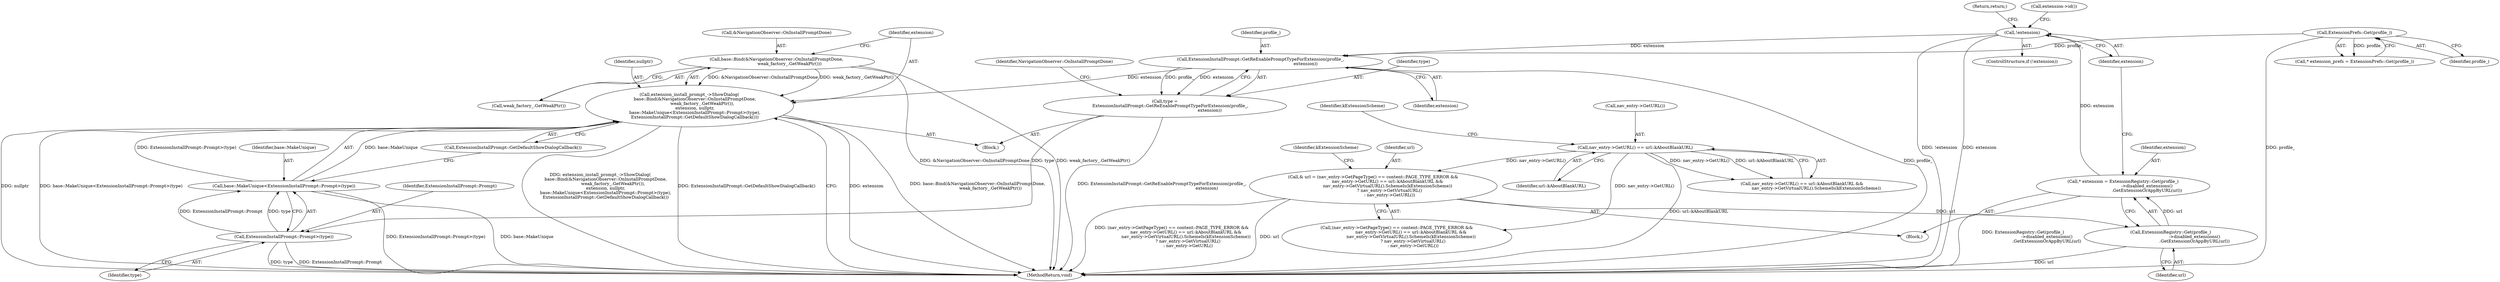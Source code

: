 digraph "1_Chrome_56a84aa67bb071a33a48ac1481b555c48e0a9a59@pointer" {
"1000180" [label="(Call,extension_install_prompt_->ShowDialog(\n        base::Bind(&NavigationObserver::OnInstallPromptDone,\n                   weak_factory_.GetWeakPtr()),\n        extension, nullptr,\n        base::MakeUnique<ExtensionInstallPrompt::Prompt>(type),\n        ExtensionInstallPrompt::GetDefaultShowDialogCallback()))"];
"1000181" [label="(Call,base::Bind(&NavigationObserver::OnInstallPromptDone,\n                   weak_factory_.GetWeakPtr()))"];
"1000177" [label="(Call,ExtensionInstallPrompt::GetReEnablePromptTypeForExtension(profile_,\n                                                                  extension))"];
"1000159" [label="(Call,ExtensionPrefs::Get(profile_))"];
"1000142" [label="(Call,!extension)"];
"1000137" [label="(Call,* extension = ExtensionRegistry::Get(profile_)\n                                   ->disabled_extensions()\n                                   .GetExtensionOrAppByURL(url))"];
"1000139" [label="(Call,ExtensionRegistry::Get(profile_)\n                                   ->disabled_extensions()\n                                   .GetExtensionOrAppByURL(url))"];
"1000116" [label="(Call,& url = (nav_entry->GetPageType() == content::PAGE_TYPE_ERROR &&\n                     nav_entry->GetURL() == url::kAboutBlankURL &&\n                     nav_entry->GetVirtualURL().SchemeIs(kExtensionScheme))\n                        ? nav_entry->GetVirtualURL()\n                        : nav_entry->GetURL())"];
"1000124" [label="(Call,nav_entry->GetURL() == url::kAboutBlankURL)"];
"1000187" [label="(Call,base::MakeUnique<ExtensionInstallPrompt::Prompt>(type))"];
"1000189" [label="(Call,ExtensionInstallPrompt::Prompt>(type))"];
"1000175" [label="(Call,type =\n        ExtensionInstallPrompt::GetReEnablePromptTypeForExtension(profile_,\n                                                                  extension))"];
"1000116" [label="(Call,& url = (nav_entry->GetPageType() == content::PAGE_TYPE_ERROR &&\n                     nav_entry->GetURL() == url::kAboutBlankURL &&\n                     nav_entry->GetVirtualURL().SchemeIs(kExtensionScheme))\n                        ? nav_entry->GetVirtualURL()\n                        : nav_entry->GetURL())"];
"1000189" [label="(Call,ExtensionInstallPrompt::Prompt>(type))"];
"1000184" [label="(Call,weak_factory_.GetWeakPtr())"];
"1000142" [label="(Call,!extension)"];
"1000117" [label="(Identifier,url)"];
"1000125" [label="(Call,nav_entry->GetURL())"];
"1000102" [label="(Block,)"];
"1000138" [label="(Identifier,extension)"];
"1000182" [label="(Call,&NavigationObserver::OnInstallPromptDone)"];
"1000179" [label="(Identifier,extension)"];
"1000157" [label="(Call,* extension_prefs = ExtensionPrefs::Get(profile_))"];
"1000180" [label="(Call,extension_install_prompt_->ShowDialog(\n        base::Bind(&NavigationObserver::OnInstallPromptDone,\n                   weak_factory_.GetWeakPtr()),\n        extension, nullptr,\n        base::MakeUnique<ExtensionInstallPrompt::Prompt>(type),\n        ExtensionInstallPrompt::GetDefaultShowDialogCallback()))"];
"1000144" [label="(Return,return;)"];
"1000124" [label="(Call,nav_entry->GetURL() == url::kAboutBlankURL)"];
"1000178" [label="(Identifier,profile_)"];
"1000141" [label="(ControlStructure,if (!extension))"];
"1000118" [label="(Call,(nav_entry->GetPageType() == content::PAGE_TYPE_ERROR &&\n                     nav_entry->GetURL() == url::kAboutBlankURL &&\n                     nav_entry->GetVirtualURL().SchemeIs(kExtensionScheme))\n                        ? nav_entry->GetVirtualURL()\n                        : nav_entry->GetURL())"];
"1000193" [label="(MethodReturn,void)"];
"1000191" [label="(Identifier,type)"];
"1000123" [label="(Call,nav_entry->GetURL() == url::kAboutBlankURL &&\n                     nav_entry->GetVirtualURL().SchemeIs(kExtensionScheme))"];
"1000190" [label="(Identifier,ExtensionInstallPrompt::Prompt)"];
"1000186" [label="(Identifier,nullptr)"];
"1000137" [label="(Call,* extension = ExtensionRegistry::Get(profile_)\n                                   ->disabled_extensions()\n                                   .GetExtensionOrAppByURL(url))"];
"1000176" [label="(Identifier,type)"];
"1000187" [label="(Call,base::MakeUnique<ExtensionInstallPrompt::Prompt>(type))"];
"1000150" [label="(Call,extension->id())"];
"1000159" [label="(Call,ExtensionPrefs::Get(profile_))"];
"1000128" [label="(Identifier,kExtensionScheme)"];
"1000175" [label="(Call,type =\n        ExtensionInstallPrompt::GetReEnablePromptTypeForExtension(profile_,\n                                                                  extension))"];
"1000192" [label="(Call,ExtensionInstallPrompt::GetDefaultShowDialogCallback())"];
"1000183" [label="(Identifier,NavigationObserver::OnInstallPromptDone)"];
"1000185" [label="(Identifier,extension)"];
"1000181" [label="(Call,base::Bind(&NavigationObserver::OnInstallPromptDone,\n                   weak_factory_.GetWeakPtr()))"];
"1000134" [label="(Identifier,kExtensionScheme)"];
"1000177" [label="(Call,ExtensionInstallPrompt::GetReEnablePromptTypeForExtension(profile_,\n                                                                  extension))"];
"1000139" [label="(Call,ExtensionRegistry::Get(profile_)\n                                   ->disabled_extensions()\n                                   .GetExtensionOrAppByURL(url))"];
"1000164" [label="(Block,)"];
"1000160" [label="(Identifier,profile_)"];
"1000143" [label="(Identifier,extension)"];
"1000126" [label="(Identifier,url::kAboutBlankURL)"];
"1000140" [label="(Identifier,url)"];
"1000188" [label="(Identifier,base::MakeUnique)"];
"1000180" -> "1000164"  [label="AST: "];
"1000180" -> "1000192"  [label="CFG: "];
"1000181" -> "1000180"  [label="AST: "];
"1000185" -> "1000180"  [label="AST: "];
"1000186" -> "1000180"  [label="AST: "];
"1000187" -> "1000180"  [label="AST: "];
"1000192" -> "1000180"  [label="AST: "];
"1000193" -> "1000180"  [label="CFG: "];
"1000180" -> "1000193"  [label="DDG: extension"];
"1000180" -> "1000193"  [label="DDG: base::Bind(&NavigationObserver::OnInstallPromptDone,\n                   weak_factory_.GetWeakPtr())"];
"1000180" -> "1000193"  [label="DDG: nullptr"];
"1000180" -> "1000193"  [label="DDG: base::MakeUnique<ExtensionInstallPrompt::Prompt>(type)"];
"1000180" -> "1000193"  [label="DDG: extension_install_prompt_->ShowDialog(\n        base::Bind(&NavigationObserver::OnInstallPromptDone,\n                   weak_factory_.GetWeakPtr()),\n        extension, nullptr,\n        base::MakeUnique<ExtensionInstallPrompt::Prompt>(type),\n        ExtensionInstallPrompt::GetDefaultShowDialogCallback())"];
"1000180" -> "1000193"  [label="DDG: ExtensionInstallPrompt::GetDefaultShowDialogCallback()"];
"1000181" -> "1000180"  [label="DDG: &NavigationObserver::OnInstallPromptDone"];
"1000181" -> "1000180"  [label="DDG: weak_factory_.GetWeakPtr()"];
"1000177" -> "1000180"  [label="DDG: extension"];
"1000187" -> "1000180"  [label="DDG: base::MakeUnique"];
"1000187" -> "1000180"  [label="DDG: ExtensionInstallPrompt::Prompt>(type)"];
"1000181" -> "1000184"  [label="CFG: "];
"1000182" -> "1000181"  [label="AST: "];
"1000184" -> "1000181"  [label="AST: "];
"1000185" -> "1000181"  [label="CFG: "];
"1000181" -> "1000193"  [label="DDG: &NavigationObserver::OnInstallPromptDone"];
"1000181" -> "1000193"  [label="DDG: weak_factory_.GetWeakPtr()"];
"1000177" -> "1000175"  [label="AST: "];
"1000177" -> "1000179"  [label="CFG: "];
"1000178" -> "1000177"  [label="AST: "];
"1000179" -> "1000177"  [label="AST: "];
"1000175" -> "1000177"  [label="CFG: "];
"1000177" -> "1000193"  [label="DDG: profile_"];
"1000177" -> "1000175"  [label="DDG: profile_"];
"1000177" -> "1000175"  [label="DDG: extension"];
"1000159" -> "1000177"  [label="DDG: profile_"];
"1000142" -> "1000177"  [label="DDG: extension"];
"1000159" -> "1000157"  [label="AST: "];
"1000159" -> "1000160"  [label="CFG: "];
"1000160" -> "1000159"  [label="AST: "];
"1000157" -> "1000159"  [label="CFG: "];
"1000159" -> "1000193"  [label="DDG: profile_"];
"1000159" -> "1000157"  [label="DDG: profile_"];
"1000142" -> "1000141"  [label="AST: "];
"1000142" -> "1000143"  [label="CFG: "];
"1000143" -> "1000142"  [label="AST: "];
"1000144" -> "1000142"  [label="CFG: "];
"1000150" -> "1000142"  [label="CFG: "];
"1000142" -> "1000193"  [label="DDG: !extension"];
"1000142" -> "1000193"  [label="DDG: extension"];
"1000137" -> "1000142"  [label="DDG: extension"];
"1000137" -> "1000102"  [label="AST: "];
"1000137" -> "1000139"  [label="CFG: "];
"1000138" -> "1000137"  [label="AST: "];
"1000139" -> "1000137"  [label="AST: "];
"1000143" -> "1000137"  [label="CFG: "];
"1000137" -> "1000193"  [label="DDG: ExtensionRegistry::Get(profile_)\n                                   ->disabled_extensions()\n                                   .GetExtensionOrAppByURL(url)"];
"1000139" -> "1000137"  [label="DDG: url"];
"1000139" -> "1000140"  [label="CFG: "];
"1000140" -> "1000139"  [label="AST: "];
"1000139" -> "1000193"  [label="DDG: url"];
"1000116" -> "1000139"  [label="DDG: url"];
"1000116" -> "1000102"  [label="AST: "];
"1000116" -> "1000118"  [label="CFG: "];
"1000117" -> "1000116"  [label="AST: "];
"1000118" -> "1000116"  [label="AST: "];
"1000134" -> "1000116"  [label="CFG: "];
"1000116" -> "1000193"  [label="DDG: (nav_entry->GetPageType() == content::PAGE_TYPE_ERROR &&\n                     nav_entry->GetURL() == url::kAboutBlankURL &&\n                     nav_entry->GetVirtualURL().SchemeIs(kExtensionScheme))\n                        ? nav_entry->GetVirtualURL()\n                        : nav_entry->GetURL()"];
"1000116" -> "1000193"  [label="DDG: url"];
"1000124" -> "1000116"  [label="DDG: nav_entry->GetURL()"];
"1000124" -> "1000123"  [label="AST: "];
"1000124" -> "1000126"  [label="CFG: "];
"1000125" -> "1000124"  [label="AST: "];
"1000126" -> "1000124"  [label="AST: "];
"1000128" -> "1000124"  [label="CFG: "];
"1000123" -> "1000124"  [label="CFG: "];
"1000124" -> "1000193"  [label="DDG: url::kAboutBlankURL"];
"1000124" -> "1000123"  [label="DDG: nav_entry->GetURL()"];
"1000124" -> "1000123"  [label="DDG: url::kAboutBlankURL"];
"1000124" -> "1000118"  [label="DDG: nav_entry->GetURL()"];
"1000187" -> "1000189"  [label="CFG: "];
"1000188" -> "1000187"  [label="AST: "];
"1000189" -> "1000187"  [label="AST: "];
"1000192" -> "1000187"  [label="CFG: "];
"1000187" -> "1000193"  [label="DDG: base::MakeUnique"];
"1000187" -> "1000193"  [label="DDG: ExtensionInstallPrompt::Prompt>(type)"];
"1000189" -> "1000187"  [label="DDG: ExtensionInstallPrompt::Prompt"];
"1000189" -> "1000187"  [label="DDG: type"];
"1000189" -> "1000191"  [label="CFG: "];
"1000190" -> "1000189"  [label="AST: "];
"1000191" -> "1000189"  [label="AST: "];
"1000189" -> "1000193"  [label="DDG: ExtensionInstallPrompt::Prompt"];
"1000189" -> "1000193"  [label="DDG: type"];
"1000175" -> "1000189"  [label="DDG: type"];
"1000175" -> "1000164"  [label="AST: "];
"1000176" -> "1000175"  [label="AST: "];
"1000183" -> "1000175"  [label="CFG: "];
"1000175" -> "1000193"  [label="DDG: ExtensionInstallPrompt::GetReEnablePromptTypeForExtension(profile_,\n                                                                  extension)"];
}
